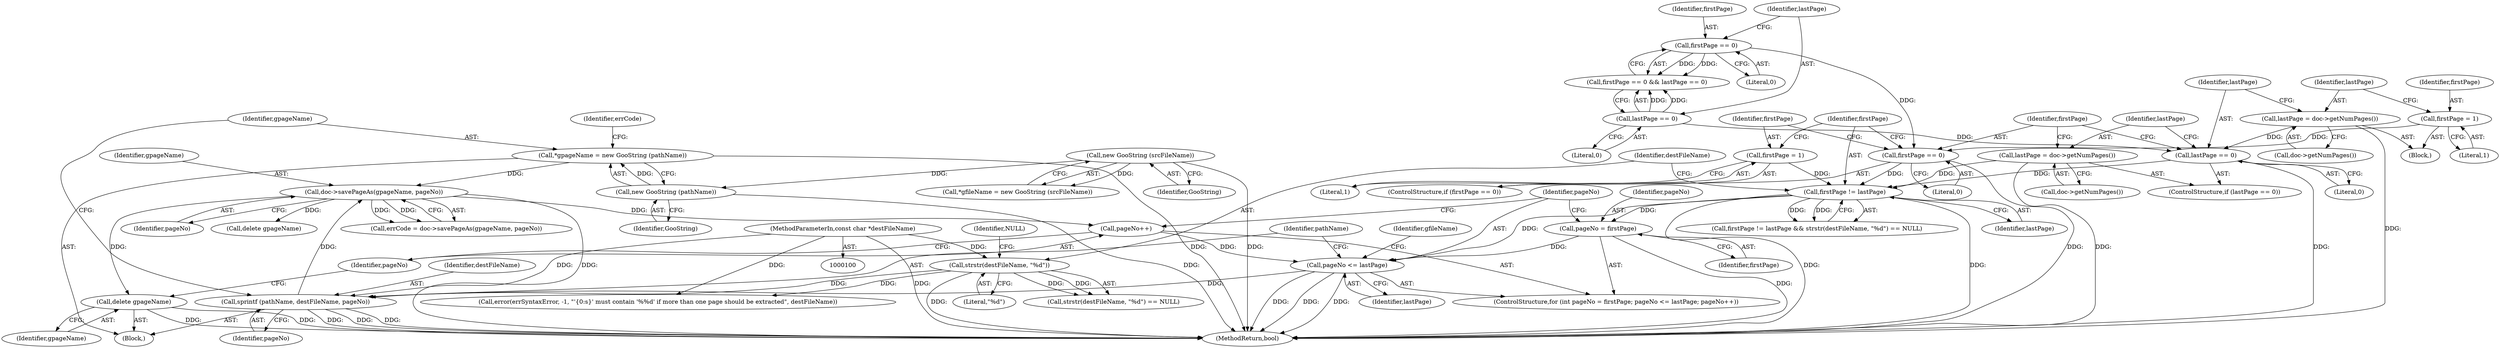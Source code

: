 digraph "1_poppler_b8682d868ddf7f741e93b791588af0932893f95c@pointer" {
"1000212" [label="(Call,delete gpageName)"];
"1000198" [label="(Call,doc->savePageAs(gpageName, pageNo))"];
"1000191" [label="(Call,*gpageName = new GooString (pathName))"];
"1000193" [label="(Call,new GooString (pathName))"];
"1000108" [label="(Call,new GooString (srcFileName))"];
"1000186" [label="(Call,sprintf (pathName, destFileName, pageNo))"];
"1000162" [label="(Call,strstr(destFileName, \"%d\"))"];
"1000102" [label="(MethodParameterIn,const char *destFileName)"];
"1000180" [label="(Call,pageNo <= lastPage)"];
"1000177" [label="(Call,pageNo = firstPage)"];
"1000158" [label="(Call,firstPage != lastPage)"];
"1000150" [label="(Call,firstPage == 0)"];
"1000129" [label="(Call,firstPage == 0)"];
"1000136" [label="(Call,firstPage = 1)"];
"1000153" [label="(Call,firstPage = 1)"];
"1000143" [label="(Call,lastPage == 0)"];
"1000139" [label="(Call,lastPage = doc->getNumPages())"];
"1000132" [label="(Call,lastPage == 0)"];
"1000146" [label="(Call,lastPage = doc->getNumPages())"];
"1000183" [label="(Call,pageNo++)"];
"1000150" [label="(Call,firstPage == 0)"];
"1000137" [label="(Identifier,firstPage)"];
"1000109" [label="(Identifier,GooString)"];
"1000149" [label="(ControlStructure,if (firstPage == 0))"];
"1000102" [label="(MethodParameterIn,const char *destFileName)"];
"1000141" [label="(Call,doc->getNumPages())"];
"1000151" [label="(Identifier,firstPage)"];
"1000162" [label="(Call,strstr(destFileName, \"%d\"))"];
"1000160" [label="(Identifier,lastPage)"];
"1000193" [label="(Call,new GooString (pathName))"];
"1000167" [label="(Call,error(errSyntaxError, -1, \"'{0:s}' must contain '%%d' if more than one page should be extracted\", destFileName))"];
"1000153" [label="(Call,firstPage = 1)"];
"1000146" [label="(Call,lastPage = doc->getNumPages())"];
"1000147" [label="(Identifier,lastPage)"];
"1000198" [label="(Call,doc->savePageAs(gpageName, pageNo))"];
"1000213" [label="(Identifier,gpageName)"];
"1000129" [label="(Call,firstPage == 0)"];
"1000184" [label="(Identifier,pageNo)"];
"1000165" [label="(Identifier,NULL)"];
"1000197" [label="(Identifier,errCode)"];
"1000164" [label="(Literal,\"%d\")"];
"1000180" [label="(Call,pageNo <= lastPage)"];
"1000189" [label="(Identifier,pageNo)"];
"1000152" [label="(Literal,0)"];
"1000175" [label="(ControlStructure,for (int pageNo = firstPage; pageNo <= lastPage; pageNo++))"];
"1000192" [label="(Identifier,gpageName)"];
"1000177" [label="(Call,pageNo = firstPage)"];
"1000178" [label="(Identifier,pageNo)"];
"1000212" [label="(Call,delete gpageName)"];
"1000194" [label="(Identifier,GooString)"];
"1000218" [label="(MethodReturn,bool)"];
"1000157" [label="(Call,firstPage != lastPage && strstr(destFileName, \"%d\") == NULL)"];
"1000139" [label="(Call,lastPage = doc->getNumPages())"];
"1000182" [label="(Identifier,lastPage)"];
"1000159" [label="(Identifier,firstPage)"];
"1000163" [label="(Identifier,destFileName)"];
"1000161" [label="(Call,strstr(destFileName, \"%d\") == NULL)"];
"1000186" [label="(Call,sprintf (pathName, destFileName, pageNo))"];
"1000143" [label="(Call,lastPage == 0)"];
"1000136" [label="(Call,firstPage = 1)"];
"1000131" [label="(Literal,0)"];
"1000191" [label="(Call,*gpageName = new GooString (pathName))"];
"1000132" [label="(Call,lastPage == 0)"];
"1000188" [label="(Identifier,destFileName)"];
"1000200" [label="(Identifier,pageNo)"];
"1000187" [label="(Identifier,pathName)"];
"1000148" [label="(Call,doc->getNumPages())"];
"1000106" [label="(Call,*gfileName = new GooString (srcFileName))"];
"1000128" [label="(Call,firstPage == 0 && lastPage == 0)"];
"1000183" [label="(Call,pageNo++)"];
"1000158" [label="(Call,firstPage != lastPage)"];
"1000133" [label="(Identifier,lastPage)"];
"1000199" [label="(Identifier,gpageName)"];
"1000179" [label="(Identifier,firstPage)"];
"1000138" [label="(Literal,1)"];
"1000155" [label="(Literal,1)"];
"1000134" [label="(Literal,0)"];
"1000206" [label="(Call,delete gpageName)"];
"1000154" [label="(Identifier,firstPage)"];
"1000108" [label="(Call,new GooString (srcFileName))"];
"1000140" [label="(Identifier,lastPage)"];
"1000215" [label="(Identifier,gfileName)"];
"1000142" [label="(ControlStructure,if (lastPage == 0))"];
"1000145" [label="(Literal,0)"];
"1000135" [label="(Block,)"];
"1000196" [label="(Call,errCode = doc->savePageAs(gpageName, pageNo))"];
"1000181" [label="(Identifier,pageNo)"];
"1000185" [label="(Block,)"];
"1000144" [label="(Identifier,lastPage)"];
"1000130" [label="(Identifier,firstPage)"];
"1000212" -> "1000185"  [label="AST: "];
"1000212" -> "1000213"  [label="CFG: "];
"1000213" -> "1000212"  [label="AST: "];
"1000184" -> "1000212"  [label="CFG: "];
"1000212" -> "1000218"  [label="DDG: "];
"1000212" -> "1000218"  [label="DDG: "];
"1000198" -> "1000212"  [label="DDG: "];
"1000198" -> "1000196"  [label="AST: "];
"1000198" -> "1000200"  [label="CFG: "];
"1000199" -> "1000198"  [label="AST: "];
"1000200" -> "1000198"  [label="AST: "];
"1000196" -> "1000198"  [label="CFG: "];
"1000198" -> "1000218"  [label="DDG: "];
"1000198" -> "1000183"  [label="DDG: "];
"1000198" -> "1000196"  [label="DDG: "];
"1000198" -> "1000196"  [label="DDG: "];
"1000191" -> "1000198"  [label="DDG: "];
"1000186" -> "1000198"  [label="DDG: "];
"1000198" -> "1000206"  [label="DDG: "];
"1000191" -> "1000185"  [label="AST: "];
"1000191" -> "1000193"  [label="CFG: "];
"1000192" -> "1000191"  [label="AST: "];
"1000193" -> "1000191"  [label="AST: "];
"1000197" -> "1000191"  [label="CFG: "];
"1000191" -> "1000218"  [label="DDG: "];
"1000193" -> "1000191"  [label="DDG: "];
"1000193" -> "1000194"  [label="CFG: "];
"1000194" -> "1000193"  [label="AST: "];
"1000193" -> "1000218"  [label="DDG: "];
"1000108" -> "1000193"  [label="DDG: "];
"1000108" -> "1000106"  [label="AST: "];
"1000108" -> "1000109"  [label="CFG: "];
"1000109" -> "1000108"  [label="AST: "];
"1000106" -> "1000108"  [label="CFG: "];
"1000108" -> "1000218"  [label="DDG: "];
"1000108" -> "1000106"  [label="DDG: "];
"1000186" -> "1000185"  [label="AST: "];
"1000186" -> "1000189"  [label="CFG: "];
"1000187" -> "1000186"  [label="AST: "];
"1000188" -> "1000186"  [label="AST: "];
"1000189" -> "1000186"  [label="AST: "];
"1000192" -> "1000186"  [label="CFG: "];
"1000186" -> "1000218"  [label="DDG: "];
"1000186" -> "1000218"  [label="DDG: "];
"1000186" -> "1000218"  [label="DDG: "];
"1000162" -> "1000186"  [label="DDG: "];
"1000102" -> "1000186"  [label="DDG: "];
"1000180" -> "1000186"  [label="DDG: "];
"1000162" -> "1000161"  [label="AST: "];
"1000162" -> "1000164"  [label="CFG: "];
"1000163" -> "1000162"  [label="AST: "];
"1000164" -> "1000162"  [label="AST: "];
"1000165" -> "1000162"  [label="CFG: "];
"1000162" -> "1000218"  [label="DDG: "];
"1000162" -> "1000161"  [label="DDG: "];
"1000162" -> "1000161"  [label="DDG: "];
"1000102" -> "1000162"  [label="DDG: "];
"1000162" -> "1000167"  [label="DDG: "];
"1000102" -> "1000100"  [label="AST: "];
"1000102" -> "1000218"  [label="DDG: "];
"1000102" -> "1000167"  [label="DDG: "];
"1000180" -> "1000175"  [label="AST: "];
"1000180" -> "1000182"  [label="CFG: "];
"1000181" -> "1000180"  [label="AST: "];
"1000182" -> "1000180"  [label="AST: "];
"1000187" -> "1000180"  [label="CFG: "];
"1000215" -> "1000180"  [label="CFG: "];
"1000180" -> "1000218"  [label="DDG: "];
"1000180" -> "1000218"  [label="DDG: "];
"1000180" -> "1000218"  [label="DDG: "];
"1000177" -> "1000180"  [label="DDG: "];
"1000183" -> "1000180"  [label="DDG: "];
"1000158" -> "1000180"  [label="DDG: "];
"1000177" -> "1000175"  [label="AST: "];
"1000177" -> "1000179"  [label="CFG: "];
"1000178" -> "1000177"  [label="AST: "];
"1000179" -> "1000177"  [label="AST: "];
"1000181" -> "1000177"  [label="CFG: "];
"1000177" -> "1000218"  [label="DDG: "];
"1000158" -> "1000177"  [label="DDG: "];
"1000158" -> "1000157"  [label="AST: "];
"1000158" -> "1000160"  [label="CFG: "];
"1000159" -> "1000158"  [label="AST: "];
"1000160" -> "1000158"  [label="AST: "];
"1000163" -> "1000158"  [label="CFG: "];
"1000157" -> "1000158"  [label="CFG: "];
"1000158" -> "1000218"  [label="DDG: "];
"1000158" -> "1000218"  [label="DDG: "];
"1000158" -> "1000157"  [label="DDG: "];
"1000158" -> "1000157"  [label="DDG: "];
"1000150" -> "1000158"  [label="DDG: "];
"1000153" -> "1000158"  [label="DDG: "];
"1000143" -> "1000158"  [label="DDG: "];
"1000146" -> "1000158"  [label="DDG: "];
"1000150" -> "1000149"  [label="AST: "];
"1000150" -> "1000152"  [label="CFG: "];
"1000151" -> "1000150"  [label="AST: "];
"1000152" -> "1000150"  [label="AST: "];
"1000154" -> "1000150"  [label="CFG: "];
"1000159" -> "1000150"  [label="CFG: "];
"1000150" -> "1000218"  [label="DDG: "];
"1000129" -> "1000150"  [label="DDG: "];
"1000136" -> "1000150"  [label="DDG: "];
"1000129" -> "1000128"  [label="AST: "];
"1000129" -> "1000131"  [label="CFG: "];
"1000130" -> "1000129"  [label="AST: "];
"1000131" -> "1000129"  [label="AST: "];
"1000133" -> "1000129"  [label="CFG: "];
"1000128" -> "1000129"  [label="CFG: "];
"1000129" -> "1000128"  [label="DDG: "];
"1000129" -> "1000128"  [label="DDG: "];
"1000136" -> "1000135"  [label="AST: "];
"1000136" -> "1000138"  [label="CFG: "];
"1000137" -> "1000136"  [label="AST: "];
"1000138" -> "1000136"  [label="AST: "];
"1000140" -> "1000136"  [label="CFG: "];
"1000153" -> "1000149"  [label="AST: "];
"1000153" -> "1000155"  [label="CFG: "];
"1000154" -> "1000153"  [label="AST: "];
"1000155" -> "1000153"  [label="AST: "];
"1000159" -> "1000153"  [label="CFG: "];
"1000143" -> "1000142"  [label="AST: "];
"1000143" -> "1000145"  [label="CFG: "];
"1000144" -> "1000143"  [label="AST: "];
"1000145" -> "1000143"  [label="AST: "];
"1000147" -> "1000143"  [label="CFG: "];
"1000151" -> "1000143"  [label="CFG: "];
"1000143" -> "1000218"  [label="DDG: "];
"1000139" -> "1000143"  [label="DDG: "];
"1000132" -> "1000143"  [label="DDG: "];
"1000139" -> "1000135"  [label="AST: "];
"1000139" -> "1000141"  [label="CFG: "];
"1000140" -> "1000139"  [label="AST: "];
"1000141" -> "1000139"  [label="AST: "];
"1000144" -> "1000139"  [label="CFG: "];
"1000139" -> "1000218"  [label="DDG: "];
"1000132" -> "1000128"  [label="AST: "];
"1000132" -> "1000134"  [label="CFG: "];
"1000133" -> "1000132"  [label="AST: "];
"1000134" -> "1000132"  [label="AST: "];
"1000128" -> "1000132"  [label="CFG: "];
"1000132" -> "1000128"  [label="DDG: "];
"1000132" -> "1000128"  [label="DDG: "];
"1000146" -> "1000142"  [label="AST: "];
"1000146" -> "1000148"  [label="CFG: "];
"1000147" -> "1000146"  [label="AST: "];
"1000148" -> "1000146"  [label="AST: "];
"1000151" -> "1000146"  [label="CFG: "];
"1000146" -> "1000218"  [label="DDG: "];
"1000183" -> "1000175"  [label="AST: "];
"1000183" -> "1000184"  [label="CFG: "];
"1000184" -> "1000183"  [label="AST: "];
"1000181" -> "1000183"  [label="CFG: "];
}
